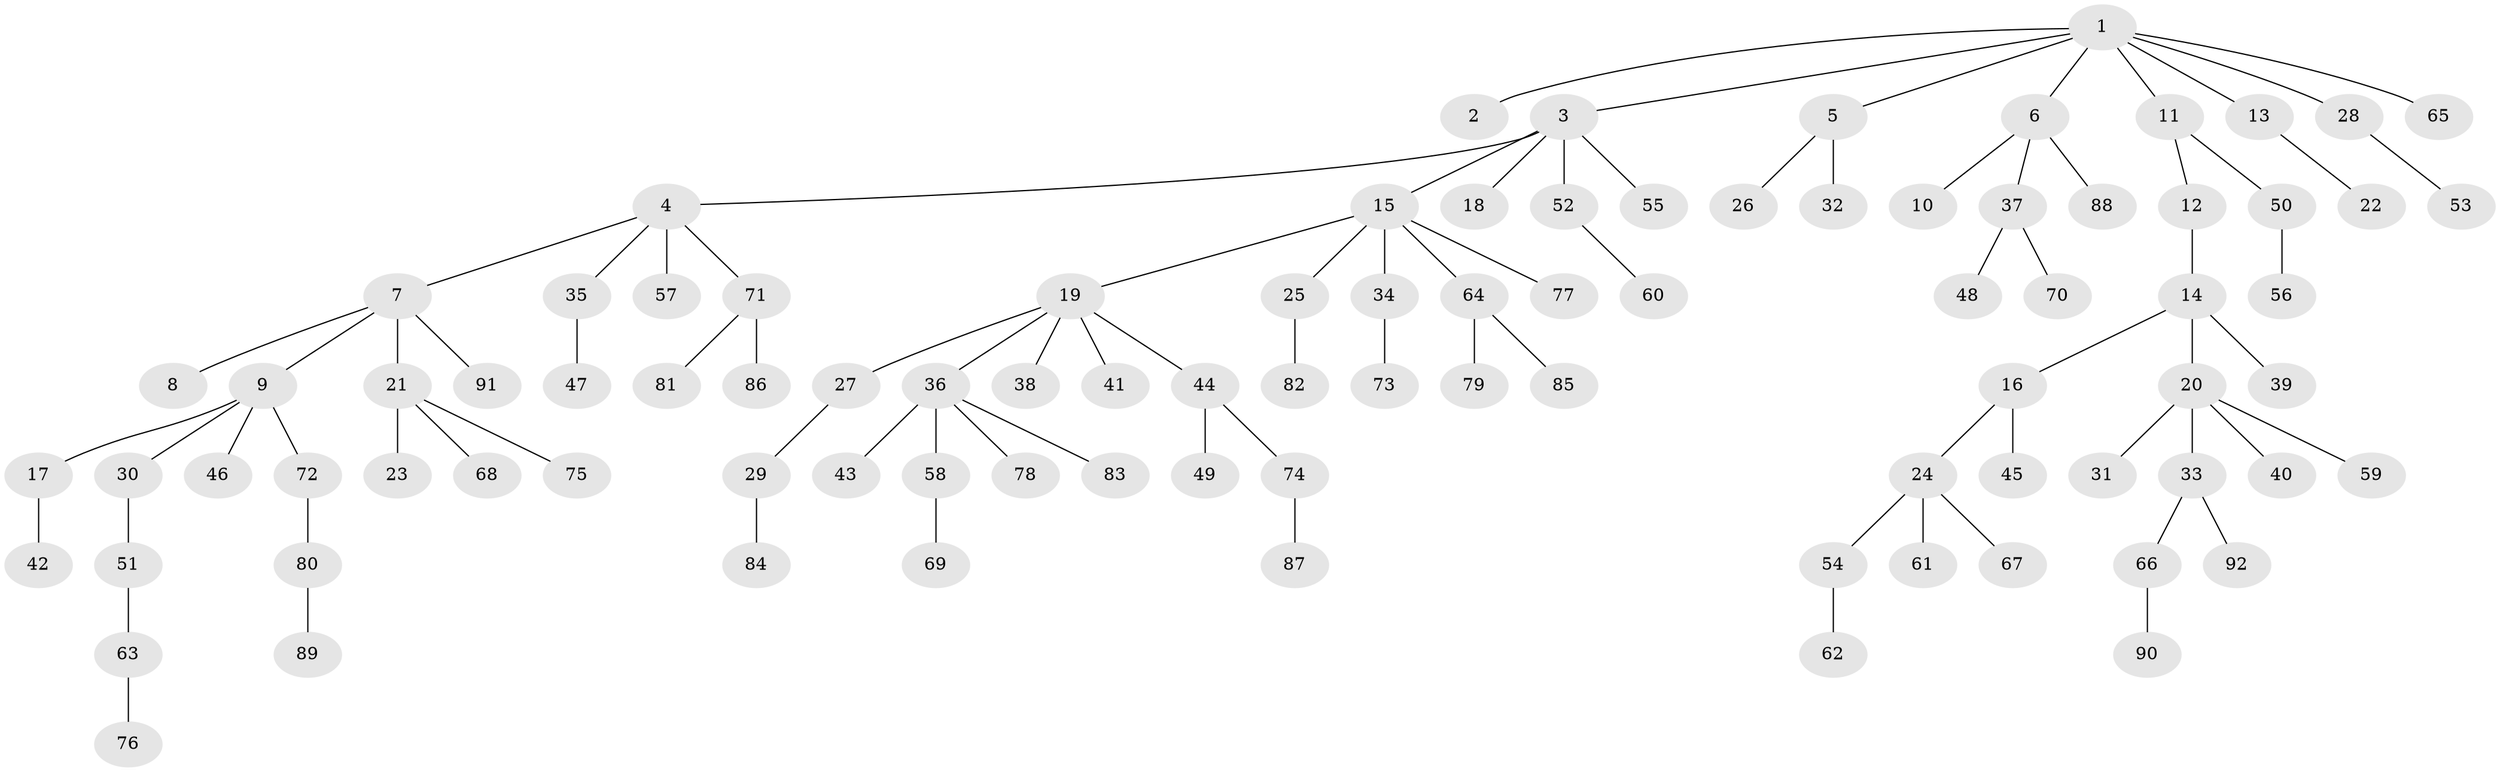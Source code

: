 // Generated by graph-tools (version 1.1) at 2025/50/03/09/25 03:50:24]
// undirected, 92 vertices, 91 edges
graph export_dot {
graph [start="1"]
  node [color=gray90,style=filled];
  1;
  2;
  3;
  4;
  5;
  6;
  7;
  8;
  9;
  10;
  11;
  12;
  13;
  14;
  15;
  16;
  17;
  18;
  19;
  20;
  21;
  22;
  23;
  24;
  25;
  26;
  27;
  28;
  29;
  30;
  31;
  32;
  33;
  34;
  35;
  36;
  37;
  38;
  39;
  40;
  41;
  42;
  43;
  44;
  45;
  46;
  47;
  48;
  49;
  50;
  51;
  52;
  53;
  54;
  55;
  56;
  57;
  58;
  59;
  60;
  61;
  62;
  63;
  64;
  65;
  66;
  67;
  68;
  69;
  70;
  71;
  72;
  73;
  74;
  75;
  76;
  77;
  78;
  79;
  80;
  81;
  82;
  83;
  84;
  85;
  86;
  87;
  88;
  89;
  90;
  91;
  92;
  1 -- 2;
  1 -- 3;
  1 -- 5;
  1 -- 6;
  1 -- 11;
  1 -- 13;
  1 -- 28;
  1 -- 65;
  3 -- 4;
  3 -- 15;
  3 -- 18;
  3 -- 52;
  3 -- 55;
  4 -- 7;
  4 -- 35;
  4 -- 57;
  4 -- 71;
  5 -- 26;
  5 -- 32;
  6 -- 10;
  6 -- 37;
  6 -- 88;
  7 -- 8;
  7 -- 9;
  7 -- 21;
  7 -- 91;
  9 -- 17;
  9 -- 30;
  9 -- 46;
  9 -- 72;
  11 -- 12;
  11 -- 50;
  12 -- 14;
  13 -- 22;
  14 -- 16;
  14 -- 20;
  14 -- 39;
  15 -- 19;
  15 -- 25;
  15 -- 34;
  15 -- 64;
  15 -- 77;
  16 -- 24;
  16 -- 45;
  17 -- 42;
  19 -- 27;
  19 -- 36;
  19 -- 38;
  19 -- 41;
  19 -- 44;
  20 -- 31;
  20 -- 33;
  20 -- 40;
  20 -- 59;
  21 -- 23;
  21 -- 68;
  21 -- 75;
  24 -- 54;
  24 -- 61;
  24 -- 67;
  25 -- 82;
  27 -- 29;
  28 -- 53;
  29 -- 84;
  30 -- 51;
  33 -- 66;
  33 -- 92;
  34 -- 73;
  35 -- 47;
  36 -- 43;
  36 -- 58;
  36 -- 78;
  36 -- 83;
  37 -- 48;
  37 -- 70;
  44 -- 49;
  44 -- 74;
  50 -- 56;
  51 -- 63;
  52 -- 60;
  54 -- 62;
  58 -- 69;
  63 -- 76;
  64 -- 79;
  64 -- 85;
  66 -- 90;
  71 -- 81;
  71 -- 86;
  72 -- 80;
  74 -- 87;
  80 -- 89;
}
